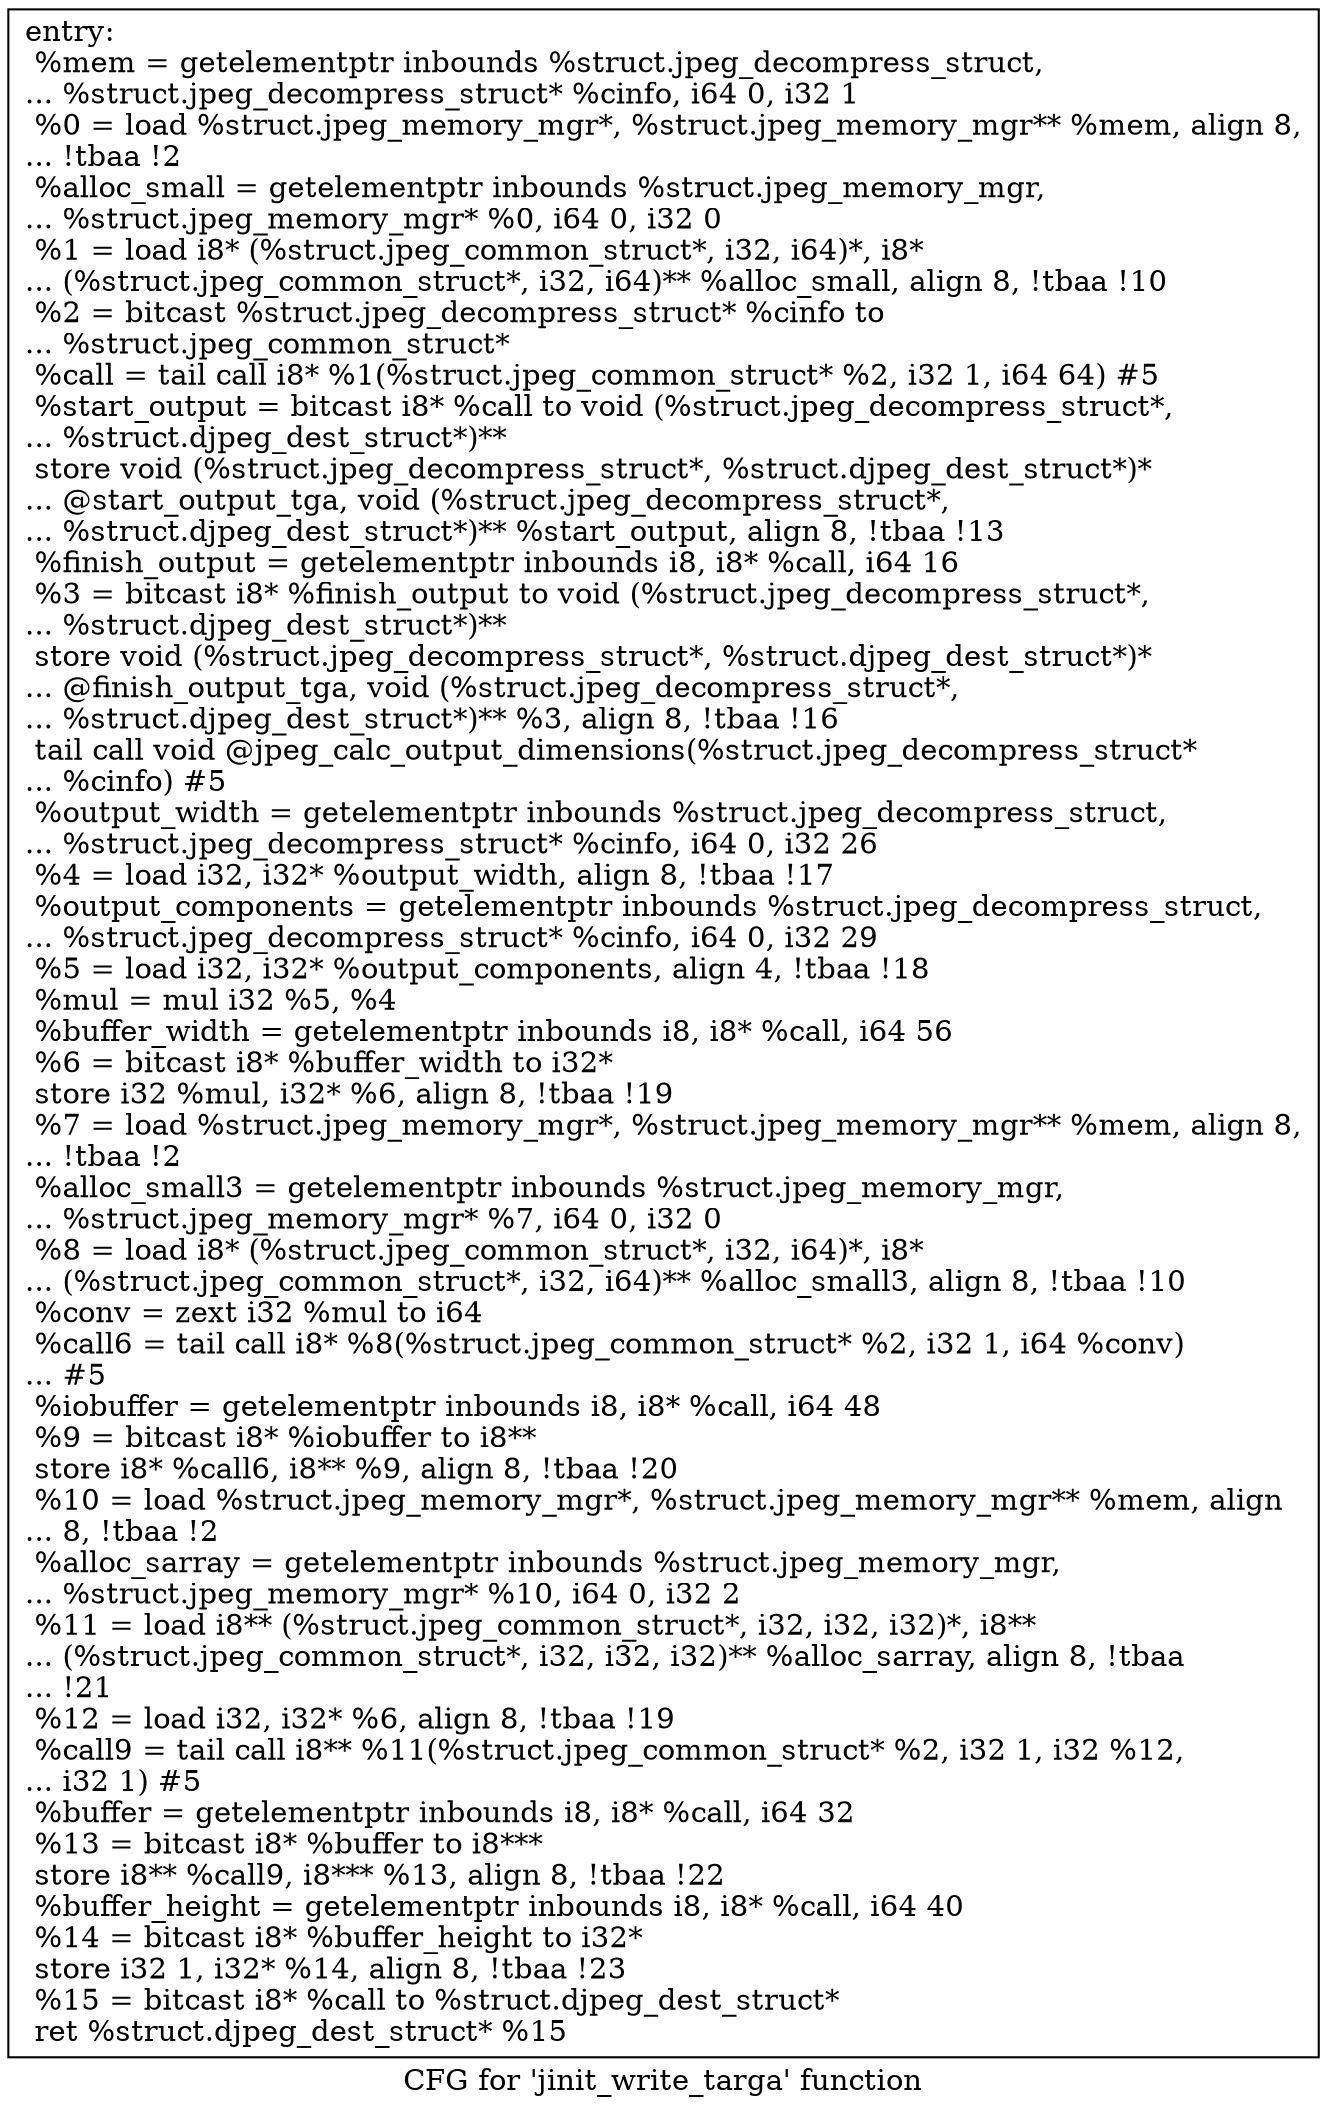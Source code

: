 digraph "CFG for 'jinit_write_targa' function" {
	label="CFG for 'jinit_write_targa' function";

	Node0x5fff260 [shape=record,label="{entry:\l  %mem = getelementptr inbounds %struct.jpeg_decompress_struct,\l... %struct.jpeg_decompress_struct* %cinfo, i64 0, i32 1\l  %0 = load %struct.jpeg_memory_mgr*, %struct.jpeg_memory_mgr** %mem, align 8,\l... !tbaa !2\l  %alloc_small = getelementptr inbounds %struct.jpeg_memory_mgr,\l... %struct.jpeg_memory_mgr* %0, i64 0, i32 0\l  %1 = load i8* (%struct.jpeg_common_struct*, i32, i64)*, i8*\l... (%struct.jpeg_common_struct*, i32, i64)** %alloc_small, align 8, !tbaa !10\l  %2 = bitcast %struct.jpeg_decompress_struct* %cinfo to\l... %struct.jpeg_common_struct*\l  %call = tail call i8* %1(%struct.jpeg_common_struct* %2, i32 1, i64 64) #5\l  %start_output = bitcast i8* %call to void (%struct.jpeg_decompress_struct*,\l... %struct.djpeg_dest_struct*)**\l  store void (%struct.jpeg_decompress_struct*, %struct.djpeg_dest_struct*)*\l... @start_output_tga, void (%struct.jpeg_decompress_struct*,\l... %struct.djpeg_dest_struct*)** %start_output, align 8, !tbaa !13\l  %finish_output = getelementptr inbounds i8, i8* %call, i64 16\l  %3 = bitcast i8* %finish_output to void (%struct.jpeg_decompress_struct*,\l... %struct.djpeg_dest_struct*)**\l  store void (%struct.jpeg_decompress_struct*, %struct.djpeg_dest_struct*)*\l... @finish_output_tga, void (%struct.jpeg_decompress_struct*,\l... %struct.djpeg_dest_struct*)** %3, align 8, !tbaa !16\l  tail call void @jpeg_calc_output_dimensions(%struct.jpeg_decompress_struct*\l... %cinfo) #5\l  %output_width = getelementptr inbounds %struct.jpeg_decompress_struct,\l... %struct.jpeg_decompress_struct* %cinfo, i64 0, i32 26\l  %4 = load i32, i32* %output_width, align 8, !tbaa !17\l  %output_components = getelementptr inbounds %struct.jpeg_decompress_struct,\l... %struct.jpeg_decompress_struct* %cinfo, i64 0, i32 29\l  %5 = load i32, i32* %output_components, align 4, !tbaa !18\l  %mul = mul i32 %5, %4\l  %buffer_width = getelementptr inbounds i8, i8* %call, i64 56\l  %6 = bitcast i8* %buffer_width to i32*\l  store i32 %mul, i32* %6, align 8, !tbaa !19\l  %7 = load %struct.jpeg_memory_mgr*, %struct.jpeg_memory_mgr** %mem, align 8,\l... !tbaa !2\l  %alloc_small3 = getelementptr inbounds %struct.jpeg_memory_mgr,\l... %struct.jpeg_memory_mgr* %7, i64 0, i32 0\l  %8 = load i8* (%struct.jpeg_common_struct*, i32, i64)*, i8*\l... (%struct.jpeg_common_struct*, i32, i64)** %alloc_small3, align 8, !tbaa !10\l  %conv = zext i32 %mul to i64\l  %call6 = tail call i8* %8(%struct.jpeg_common_struct* %2, i32 1, i64 %conv)\l... #5\l  %iobuffer = getelementptr inbounds i8, i8* %call, i64 48\l  %9 = bitcast i8* %iobuffer to i8**\l  store i8* %call6, i8** %9, align 8, !tbaa !20\l  %10 = load %struct.jpeg_memory_mgr*, %struct.jpeg_memory_mgr** %mem, align\l... 8, !tbaa !2\l  %alloc_sarray = getelementptr inbounds %struct.jpeg_memory_mgr,\l... %struct.jpeg_memory_mgr* %10, i64 0, i32 2\l  %11 = load i8** (%struct.jpeg_common_struct*, i32, i32, i32)*, i8**\l... (%struct.jpeg_common_struct*, i32, i32, i32)** %alloc_sarray, align 8, !tbaa\l... !21\l  %12 = load i32, i32* %6, align 8, !tbaa !19\l  %call9 = tail call i8** %11(%struct.jpeg_common_struct* %2, i32 1, i32 %12,\l... i32 1) #5\l  %buffer = getelementptr inbounds i8, i8* %call, i64 32\l  %13 = bitcast i8* %buffer to i8***\l  store i8** %call9, i8*** %13, align 8, !tbaa !22\l  %buffer_height = getelementptr inbounds i8, i8* %call, i64 40\l  %14 = bitcast i8* %buffer_height to i32*\l  store i32 1, i32* %14, align 8, !tbaa !23\l  %15 = bitcast i8* %call to %struct.djpeg_dest_struct*\l  ret %struct.djpeg_dest_struct* %15\l}"];
}
